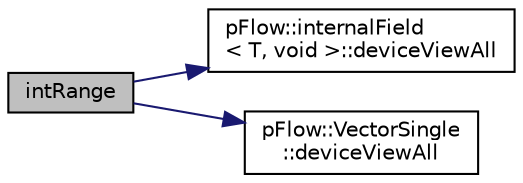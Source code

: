 digraph "intRange"
{
 // LATEX_PDF_SIZE
  edge [fontname="Helvetica",fontsize="10",labelfontname="Helvetica",labelfontsize="10"];
  node [fontname="Helvetica",fontsize="10",shape=record];
  rankdir="LR";
  Node1 [label="intRange",height=0.2,width=0.4,color="black", fillcolor="grey75", style="filled", fontcolor="black",tooltip="Integrate on active points in the active range."];
  Node1 -> Node2 [color="midnightblue",fontsize="10",style="solid",fontname="Helvetica"];
  Node2 [label="pFlow::internalField\l\< T, void \>::deviceViewAll",height=0.2,width=0.4,color="black", fillcolor="white", style="filled",URL="$classpFlow_1_1internalField.html#ae49b1b421c0a7de757a2fdc46f163498",tooltip=" "];
  Node1 -> Node3 [color="midnightblue",fontsize="10",style="solid",fontname="Helvetica"];
  Node3 [label="pFlow::VectorSingle\l::deviceViewAll",height=0.2,width=0.4,color="black", fillcolor="white", style="filled",URL="$classpFlow_1_1VectorSingle.html#a51122b76468e0c5f19ea69c5c0ca6cf4",tooltip="Device view range [0,capcity)"];
}
